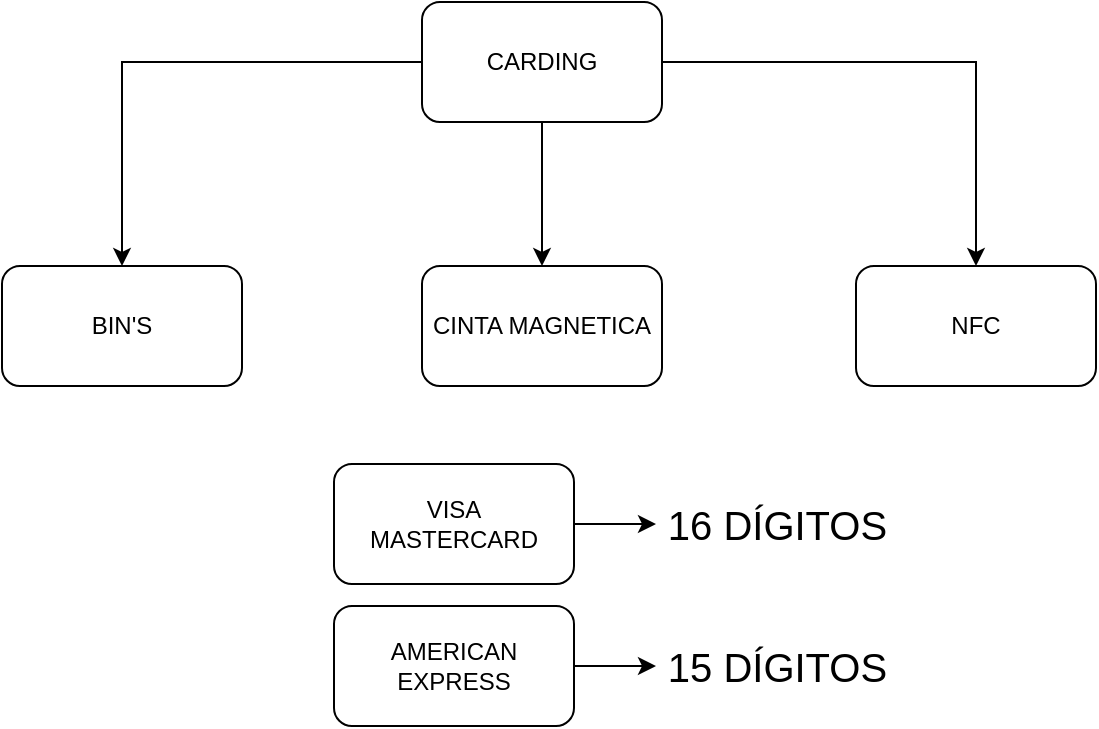 <mxfile version="16.5.1" type="device"><diagram id="m2Xs_FQu11TteGOne5Q3" name="Página-1"><mxGraphModel dx="903" dy="564" grid="0" gridSize="10" guides="1" tooltips="1" connect="1" arrows="1" fold="1" page="1" pageScale="1" pageWidth="1169" pageHeight="827" math="0" shadow="0"><root><mxCell id="0"/><mxCell id="1" parent="0"/><mxCell id="kW50MeNJRfrQnWyTQ7Ud-1" value="CINTA MAGNETICA" style="rounded=1;whiteSpace=wrap;html=1;" vertex="1" parent="1"><mxGeometry x="552" y="374" width="120" height="60" as="geometry"/></mxCell><mxCell id="kW50MeNJRfrQnWyTQ7Ud-2" value="NFC" style="rounded=1;whiteSpace=wrap;html=1;" vertex="1" parent="1"><mxGeometry x="769" y="374" width="120" height="60" as="geometry"/></mxCell><mxCell id="kW50MeNJRfrQnWyTQ7Ud-5" style="edgeStyle=orthogonalEdgeStyle;rounded=0;orthogonalLoop=1;jettySize=auto;html=1;" edge="1" parent="1" source="kW50MeNJRfrQnWyTQ7Ud-3" target="kW50MeNJRfrQnWyTQ7Ud-4"><mxGeometry relative="1" as="geometry"/></mxCell><mxCell id="kW50MeNJRfrQnWyTQ7Ud-6" style="edgeStyle=orthogonalEdgeStyle;rounded=0;orthogonalLoop=1;jettySize=auto;html=1;" edge="1" parent="1" source="kW50MeNJRfrQnWyTQ7Ud-3" target="kW50MeNJRfrQnWyTQ7Ud-1"><mxGeometry relative="1" as="geometry"/></mxCell><mxCell id="kW50MeNJRfrQnWyTQ7Ud-7" style="edgeStyle=orthogonalEdgeStyle;rounded=0;orthogonalLoop=1;jettySize=auto;html=1;" edge="1" parent="1" source="kW50MeNJRfrQnWyTQ7Ud-3" target="kW50MeNJRfrQnWyTQ7Ud-2"><mxGeometry relative="1" as="geometry"/></mxCell><mxCell id="kW50MeNJRfrQnWyTQ7Ud-3" value="CARDING" style="rounded=1;whiteSpace=wrap;html=1;" vertex="1" parent="1"><mxGeometry x="552" y="242" width="120" height="60" as="geometry"/></mxCell><mxCell id="kW50MeNJRfrQnWyTQ7Ud-4" value="BIN'S" style="rounded=1;whiteSpace=wrap;html=1;" vertex="1" parent="1"><mxGeometry x="342" y="374" width="120" height="60" as="geometry"/></mxCell><mxCell id="kW50MeNJRfrQnWyTQ7Ud-12" style="edgeStyle=orthogonalEdgeStyle;rounded=0;orthogonalLoop=1;jettySize=auto;html=1;fontSize=20;" edge="1" parent="1" source="kW50MeNJRfrQnWyTQ7Ud-8" target="kW50MeNJRfrQnWyTQ7Ud-10"><mxGeometry relative="1" as="geometry"/></mxCell><mxCell id="kW50MeNJRfrQnWyTQ7Ud-8" value="VISA&lt;br&gt;MASTERCARD" style="rounded=1;whiteSpace=wrap;html=1;" vertex="1" parent="1"><mxGeometry x="508" y="473" width="120" height="60" as="geometry"/></mxCell><mxCell id="kW50MeNJRfrQnWyTQ7Ud-13" style="edgeStyle=orthogonalEdgeStyle;rounded=0;orthogonalLoop=1;jettySize=auto;html=1;fontSize=20;" edge="1" parent="1" source="kW50MeNJRfrQnWyTQ7Ud-9" target="kW50MeNJRfrQnWyTQ7Ud-11"><mxGeometry relative="1" as="geometry"/></mxCell><mxCell id="kW50MeNJRfrQnWyTQ7Ud-9" value="AMERICAN EXPRESS" style="rounded=1;whiteSpace=wrap;html=1;" vertex="1" parent="1"><mxGeometry x="508" y="544" width="120" height="60" as="geometry"/></mxCell><mxCell id="kW50MeNJRfrQnWyTQ7Ud-10" value="&lt;font style=&quot;font-size: 20px&quot;&gt;16 DÍGITOS&amp;nbsp;&lt;/font&gt;" style="text;html=1;align=center;verticalAlign=middle;resizable=0;points=[];autosize=1;strokeColor=none;fillColor=none;" vertex="1" parent="1"><mxGeometry x="669" y="492.5" width="125" height="21" as="geometry"/></mxCell><mxCell id="kW50MeNJRfrQnWyTQ7Ud-11" value="&lt;font style=&quot;font-size: 20px&quot;&gt;15 DÍGITOS&amp;nbsp;&lt;/font&gt;" style="text;html=1;align=center;verticalAlign=middle;resizable=0;points=[];autosize=1;strokeColor=none;fillColor=none;" vertex="1" parent="1"><mxGeometry x="669" y="563.5" width="125" height="21" as="geometry"/></mxCell></root></mxGraphModel></diagram></mxfile>